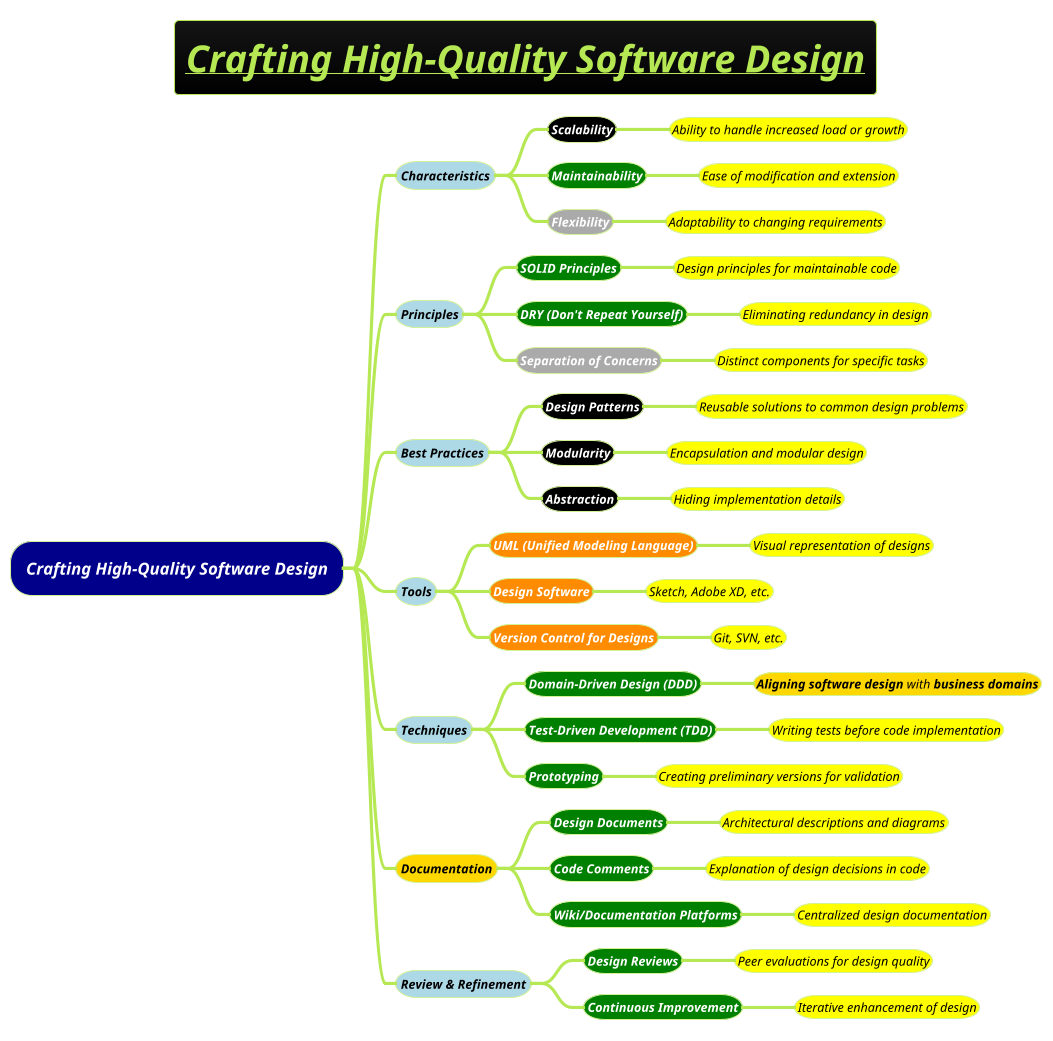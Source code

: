 @startmindmap
title =<i><b><u>Crafting High-Quality Software Design
!theme hacker

*[#darkblue] <i><color #white>Crafting High-Quality Software Design
**[#lightblue] <i><color #black><size:12>Characteristics
***[#black] <b><i><color #white><size:12>Scalability
****[#yellow] <i><color #black><size:12>Ability to handle increased load or growth
***[#green] <b><i><color #white><size:12>Maintainability
****[#yellow] <i><color #black><size:12>Ease of modification and extension
***[#a] <b><i><color #white><size:12>Flexibility
****[#yellow] <i><color #black><size:12>Adaptability to changing requirements
**[#lightblue] <i><color #black><size:12>Principles
***[#green] <b><i><color #white><size:12>SOLID Principles
****[#yellow] <i><color #black><size:12>Design principles for maintainable code
***[#green] <b><i><color #white><size:12>DRY (Don't Repeat Yourself)
****[#yellow] <i><color #black><size:12>Eliminating redundancy in design
***[#A] <b><i><color #white><size:12>Separation of Concerns
****[#yellow] <i><color #black><size:12>Distinct components for specific tasks
**[#lightblue] <i><color #black><size:12>Best Practices
***[#black] <b><i><color #white><size:12>Design Patterns
****[#yellow] <i><color #black><size:12>Reusable solutions to common design problems
***[#black] <b><i><color #white><size:12>Modularity
****[#yellow] <i><color #black><size:12>Encapsulation and modular design
***[#black] <b><i><color #white><size:12>Abstraction
****[#yellow] <i><color #black><size:12>Hiding implementation details
**[#lightblue] <i><color #black><size:12>Tools
***[#darkorange] <b><i><color #white><size:12>UML (Unified Modeling Language)
****[#yellow] <i><color #black><size:12>Visual representation of designs
***[#darkorange] <b><i><color #white><size:12>Design Software
****[#yellow] <i><color #black><size:12>Sketch, Adobe XD, etc.
***[#darkorange] <b><i><color #white><size:12>Version Control for Designs
****[#yellow] <i><color #black><size:12>Git, SVN, etc.
**[#lightblue] <i><color #black><size:12>Techniques
***[#green] <b><i><color #white><size:12>Domain-Driven Design (DDD)
****[#gold] <i><color #black><size:12>**Aligning software design** with <b>business domains
***[#green] <b><i><color #white><size:12>Test-Driven Development (TDD)
****[#yellow] <i><color #black><size:12>Writing tests before code implementation
***[#green] <b><i><color #white><size:12>Prototyping
****[#yellow] <i><color #black><size:12>Creating preliminary versions for validation
**[#gold] <i><color #black><size:12>Documentation
***[#green] <b><i><color #white><size:12>Design Documents
****[#yellow] <i><color #black><size:12>Architectural descriptions and diagrams
***[#green] <b><i><color #white><size:12>Code Comments
****[#yellow] <i><color #black><size:12>Explanation of design decisions in code
***[#green] <b><i><color #white><size:12>Wiki/Documentation Platforms
****[#yellow] <i><color #black><size:12>Centralized design documentation
**[#lightblue] <i><color #black><size:12>Review & Refinement
***[#green] <b><i><color #white><size:12>Design Reviews
****[#yellow] <i><color #black><size:12>Peer evaluations for design quality
***[#green] <b><i><color #white><size:12>Continuous Improvement
****[#yellow] <i><color #black><size:12>Iterative enhancement of design
@endmindmap
